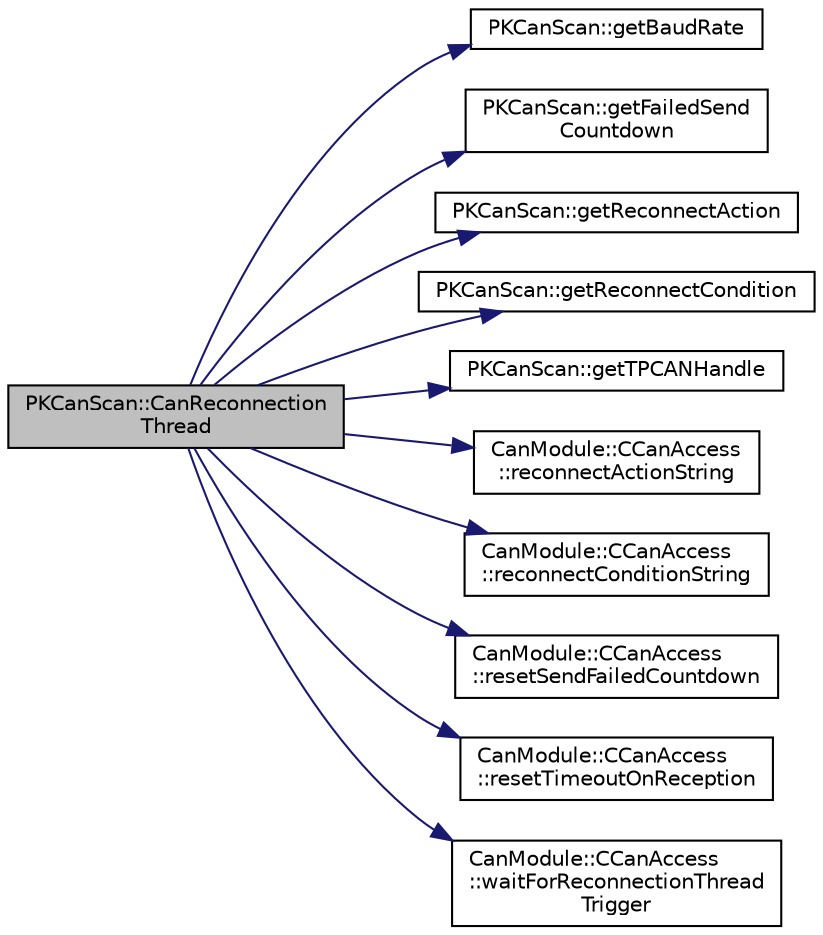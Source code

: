 digraph "PKCanScan::CanReconnectionThread"
{
 // LATEX_PDF_SIZE
  edge [fontname="Helvetica",fontsize="10",labelfontname="Helvetica",labelfontsize="10"];
  node [fontname="Helvetica",fontsize="10",shape=record];
  rankdir="LR";
  Node1 [label="PKCanScan::CanReconnection\lThread",height=0.2,width=0.4,color="black", fillcolor="grey75", style="filled", fontcolor="black",tooltip=" "];
  Node1 -> Node2 [color="midnightblue",fontsize="10",style="solid",fontname="Helvetica"];
  Node2 [label="PKCanScan::getBaudRate",height=0.2,width=0.4,color="black", fillcolor="white", style="filled",URL="$classPKCanScan.html#a28ef6a7e978c2a129a21b13bbf1fc869",tooltip=" "];
  Node1 -> Node3 [color="midnightblue",fontsize="10",style="solid",fontname="Helvetica"];
  Node3 [label="PKCanScan::getFailedSend\lCountdown",height=0.2,width=0.4,color="black", fillcolor="white", style="filled",URL="$classPKCanScan.html#a454636f43c7056e861870f59b5a4bfcc",tooltip=" "];
  Node1 -> Node4 [color="midnightblue",fontsize="10",style="solid",fontname="Helvetica"];
  Node4 [label="PKCanScan::getReconnectAction",height=0.2,width=0.4,color="black", fillcolor="white", style="filled",URL="$classPKCanScan.html#a00c1fa5d1abd77601c46669df80b6fba",tooltip=" "];
  Node1 -> Node5 [color="midnightblue",fontsize="10",style="solid",fontname="Helvetica"];
  Node5 [label="PKCanScan::getReconnectCondition",height=0.2,width=0.4,color="black", fillcolor="white", style="filled",URL="$classPKCanScan.html#a4ae1f1cfd3e566a903b79f2502fe8752",tooltip=" "];
  Node1 -> Node6 [color="midnightblue",fontsize="10",style="solid",fontname="Helvetica"];
  Node6 [label="PKCanScan::getTPCANHandle",height=0.2,width=0.4,color="black", fillcolor="white", style="filled",URL="$classPKCanScan.html#a4905a303d36dcae5be09e5c4acd4d558",tooltip=" "];
  Node1 -> Node7 [color="midnightblue",fontsize="10",style="solid",fontname="Helvetica"];
  Node7 [label="CanModule::CCanAccess\l::reconnectActionString",height=0.2,width=0.4,color="black", fillcolor="white", style="filled",URL="$classCanModule_1_1CCanAccess.html#aa12f64e9e31bd491f39fc3169b1e5025",tooltip=" "];
  Node1 -> Node8 [color="midnightblue",fontsize="10",style="solid",fontname="Helvetica"];
  Node8 [label="CanModule::CCanAccess\l::reconnectConditionString",height=0.2,width=0.4,color="black", fillcolor="white", style="filled",URL="$classCanModule_1_1CCanAccess.html#a9da88ce122d5de04a0235a4682a13dc0",tooltip=" "];
  Node1 -> Node9 [color="midnightblue",fontsize="10",style="solid",fontname="Helvetica"];
  Node9 [label="CanModule::CCanAccess\l::resetSendFailedCountdown",height=0.2,width=0.4,color="black", fillcolor="white", style="filled",URL="$classCanModule_1_1CCanAccess.html#aad13b5ad34547cbe6cad4e8369557bed",tooltip=" "];
  Node1 -> Node10 [color="midnightblue",fontsize="10",style="solid",fontname="Helvetica"];
  Node10 [label="CanModule::CCanAccess\l::resetTimeoutOnReception",height=0.2,width=0.4,color="black", fillcolor="white", style="filled",URL="$classCanModule_1_1CCanAccess.html#a067f50699c1ed4b6ee6732eb0078ed0a",tooltip=" "];
  Node1 -> Node11 [color="midnightblue",fontsize="10",style="solid",fontname="Helvetica"];
  Node11 [label="CanModule::CCanAccess\l::waitForReconnectionThread\lTrigger",height=0.2,width=0.4,color="black", fillcolor="white", style="filled",URL="$classCanModule_1_1CCanAccess.html#ad8afab7f9acc769c53574edec695065b",tooltip=" "];
}
